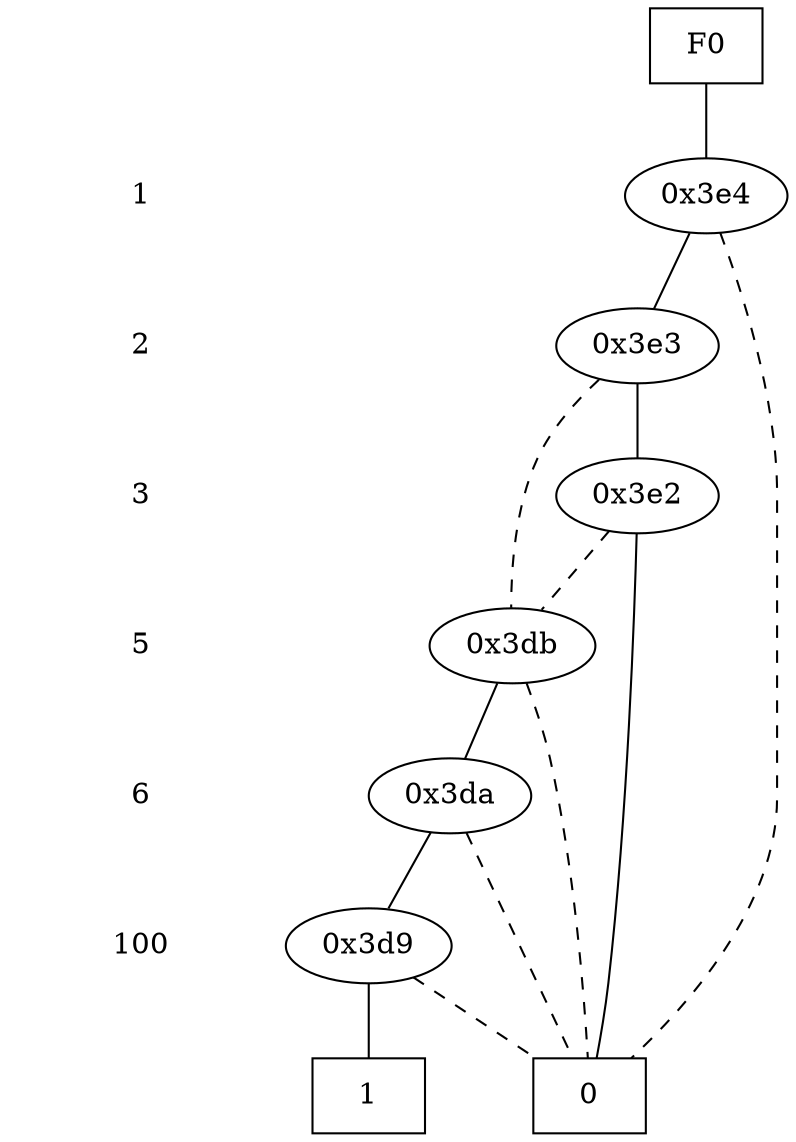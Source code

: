 digraph "DD" {
size = "7.5,10"
center = true;
edge [dir = none];
{ node [shape = plaintext];
  edge [style = invis];
  "CONST NODES" [style = invis];
" 1 " -> " 2 " -> " 3 " -> " 5 " -> " 6 " -> " 100 " -> "CONST NODES"; 
}
{ rank = same; node [shape = box]; edge [style = invis];
"F0"; }
{ rank = same; " 1 ";
"0x3e4";
}
{ rank = same; " 2 ";
"0x3e3";
}
{ rank = same; " 3 ";
"0x3e2";
}
{ rank = same; " 5 ";
"0x3db";
}
{ rank = same; " 6 ";
"0x3da";
}
{ rank = same; " 100 ";
"0x3d9";
}
{ rank = same; "CONST NODES";
{ node [shape = box]; "0x362";
"0x361";
}
}
"F0" -> "0x3e4" [style = solid];
"0x3e4" -> "0x3e3";
"0x3e4" -> "0x362" [style = dashed];
"0x3e3" -> "0x3e2";
"0x3e3" -> "0x3db" [style = dashed];
"0x3e2" -> "0x362";
"0x3e2" -> "0x3db" [style = dashed];
"0x3db" -> "0x3da";
"0x3db" -> "0x362" [style = dashed];
"0x3da" -> "0x3d9";
"0x3da" -> "0x362" [style = dashed];
"0x3d9" -> "0x361";
"0x3d9" -> "0x362" [style = dashed];
"0x362" [label = "0"];
"0x361" [label = "1"];
}
